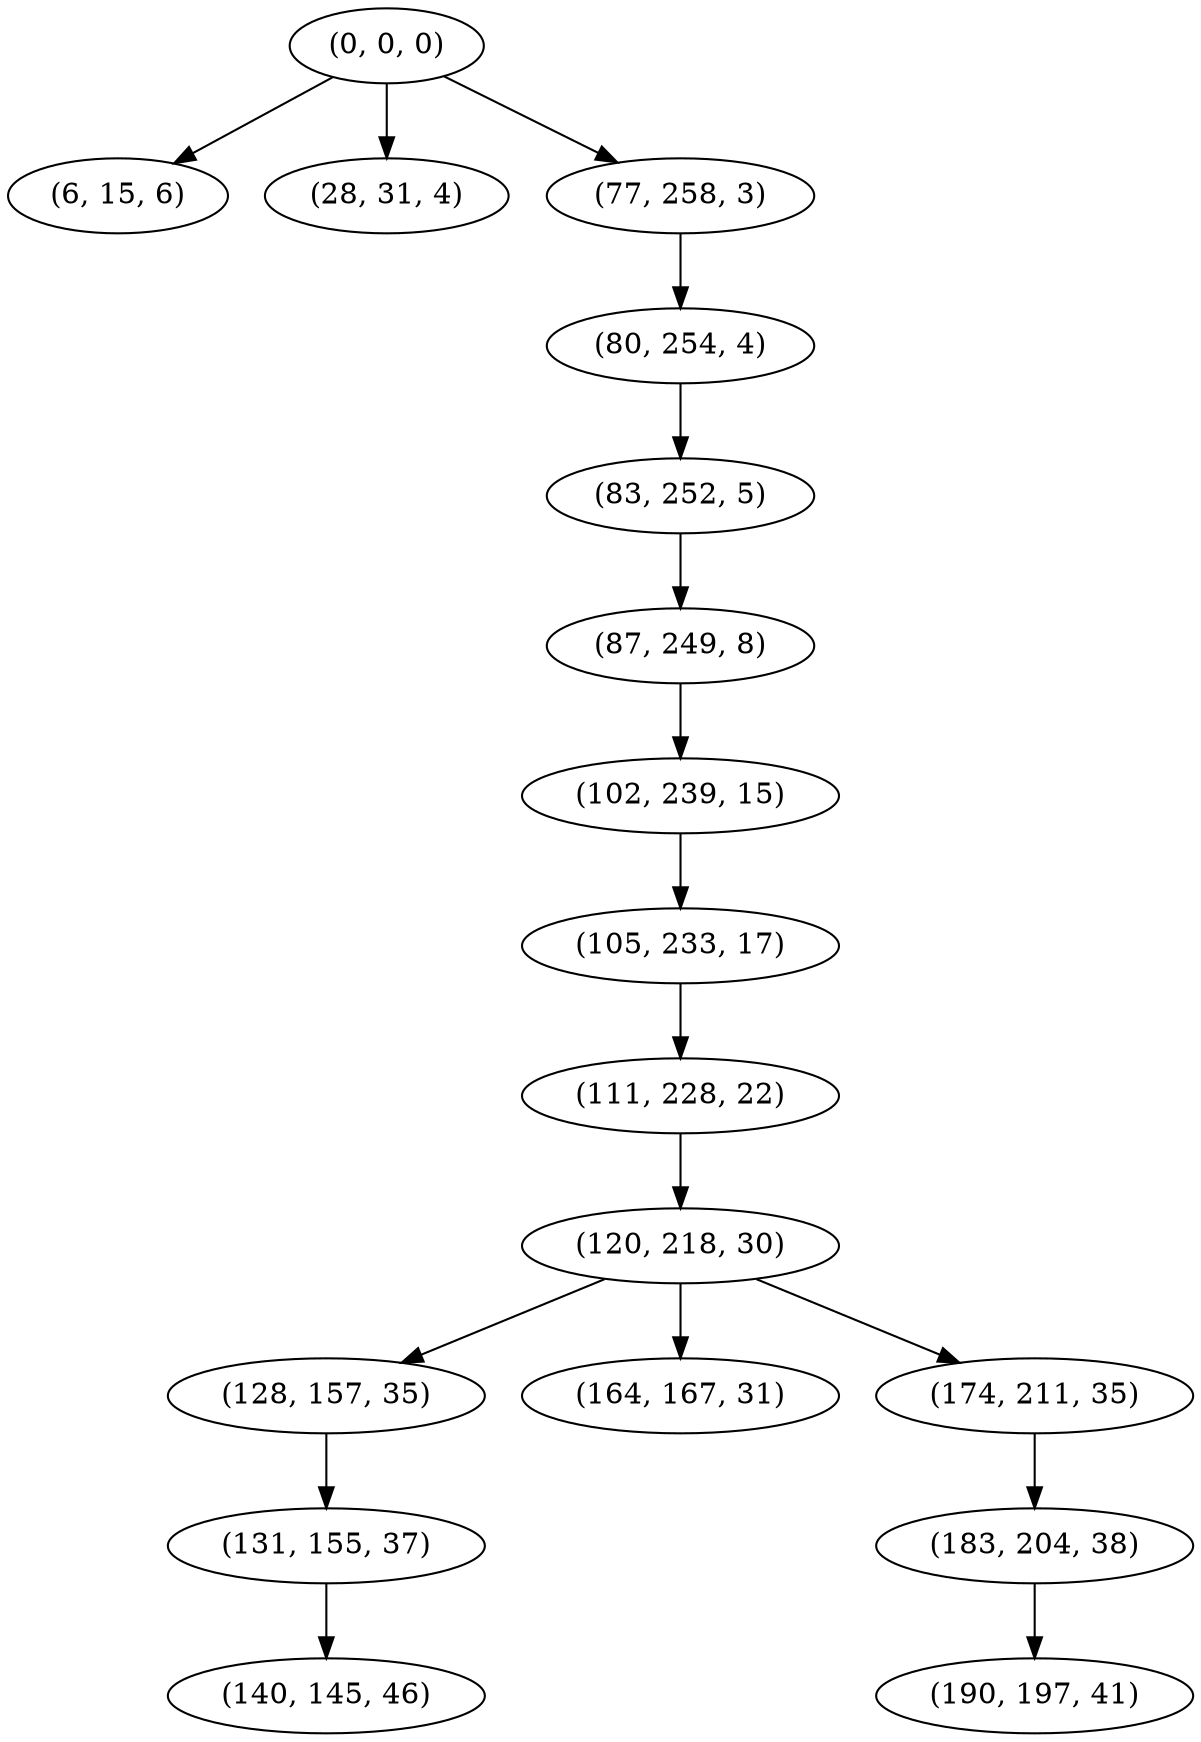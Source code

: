 digraph tree {
    "(0, 0, 0)";
    "(6, 15, 6)";
    "(28, 31, 4)";
    "(77, 258, 3)";
    "(80, 254, 4)";
    "(83, 252, 5)";
    "(87, 249, 8)";
    "(102, 239, 15)";
    "(105, 233, 17)";
    "(111, 228, 22)";
    "(120, 218, 30)";
    "(128, 157, 35)";
    "(131, 155, 37)";
    "(140, 145, 46)";
    "(164, 167, 31)";
    "(174, 211, 35)";
    "(183, 204, 38)";
    "(190, 197, 41)";
    "(0, 0, 0)" -> "(6, 15, 6)";
    "(0, 0, 0)" -> "(28, 31, 4)";
    "(0, 0, 0)" -> "(77, 258, 3)";
    "(77, 258, 3)" -> "(80, 254, 4)";
    "(80, 254, 4)" -> "(83, 252, 5)";
    "(83, 252, 5)" -> "(87, 249, 8)";
    "(87, 249, 8)" -> "(102, 239, 15)";
    "(102, 239, 15)" -> "(105, 233, 17)";
    "(105, 233, 17)" -> "(111, 228, 22)";
    "(111, 228, 22)" -> "(120, 218, 30)";
    "(120, 218, 30)" -> "(128, 157, 35)";
    "(120, 218, 30)" -> "(164, 167, 31)";
    "(120, 218, 30)" -> "(174, 211, 35)";
    "(128, 157, 35)" -> "(131, 155, 37)";
    "(131, 155, 37)" -> "(140, 145, 46)";
    "(174, 211, 35)" -> "(183, 204, 38)";
    "(183, 204, 38)" -> "(190, 197, 41)";
}
